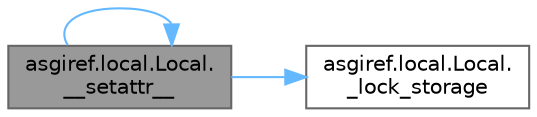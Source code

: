 digraph "asgiref.local.Local.__setattr__"
{
 // LATEX_PDF_SIZE
  bgcolor="transparent";
  edge [fontname=Helvetica,fontsize=10,labelfontname=Helvetica,labelfontsize=10];
  node [fontname=Helvetica,fontsize=10,shape=box,height=0.2,width=0.4];
  rankdir="LR";
  Node1 [id="Node000001",label="asgiref.local.Local.\l__setattr__",height=0.2,width=0.4,color="gray40", fillcolor="grey60", style="filled", fontcolor="black",tooltip=" "];
  Node1 -> Node1 [id="edge1_Node000001_Node000001",color="steelblue1",style="solid",tooltip=" "];
  Node1 -> Node2 [id="edge2_Node000001_Node000002",color="steelblue1",style="solid",tooltip=" "];
  Node2 [id="Node000002",label="asgiref.local.Local.\l_lock_storage",height=0.2,width=0.4,color="grey40", fillcolor="white", style="filled",URL="$classasgiref_1_1local_1_1_local.html#a8226e3d2714b93b5b573bb7533df34c6",tooltip=" "];
}
